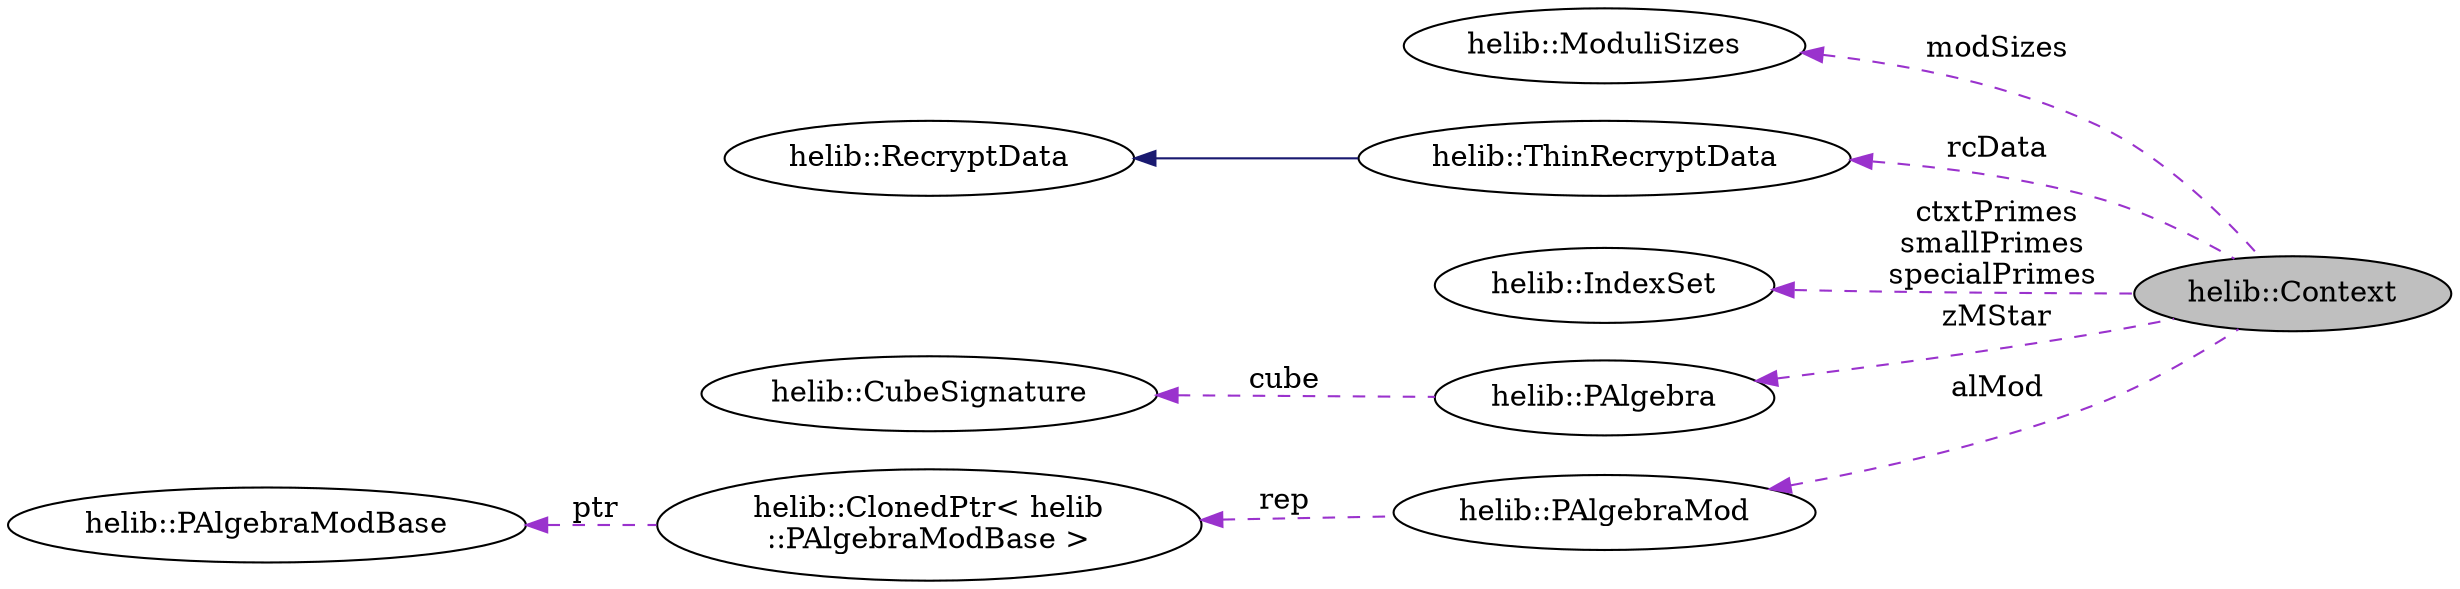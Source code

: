 digraph "helib::Context"
{
  rankdir="LR";
  N1 [label="helib::Context",color="black", fillcolor="grey75", style="filled", fontcolor="black"];
  N2 -> N1 [dir="back",color="darkorchid3",style="dashed",label=" modSizes" ];
  N2 [label="helib::ModuliSizes",color="black", fillcolor="white", style="filled",tooltip="A helper class to map required modulo-sizes to primeSets. "];
  N3 -> N1 [dir="back",color="darkorchid3",style="dashed",label=" rcData" ];
  N3 [label="helib::ThinRecryptData",color="black", fillcolor="white", style="filled",tooltip="Same as above, but for \"thin\" bootstrapping, where the slots are assumed to contain constants..."];
  N4 -> N3 [dir="back",color="midnightblue",style="solid"];
  N4 [label="helib::RecryptData",color="black", fillcolor="white", style="filled",tooltip="A structure to hold recryption-related data inside the Context. "];
  N5 -> N1 [dir="back",color="darkorchid3",style="dashed",label=" ctxtPrimes\nsmallPrimes\nspecialPrimes" ];
  N5 [label="helib::IndexSet",color="black", fillcolor="white", style="filled",tooltip="A dynamic set of non-negative integers. "];
  N6 -> N1 [dir="back",color="darkorchid3",style="dashed",label=" zMStar" ];
  N6 [label="helib::PAlgebra",color="black", fillcolor="white", style="filled",tooltip="The structure of (Z/mZ)* /(p) "];
  N7 -> N6 [dir="back",color="darkorchid3",style="dashed",label=" cube" ];
  N7 [label="helib::CubeSignature",color="black", fillcolor="white", style="filled",tooltip="Holds a vector of dimensions for a hypercube and some additional data. "];
  N8 -> N1 [dir="back",color="darkorchid3",style="dashed",label=" alMod" ];
  N8 [label="helib::PAlgebraMod",color="black", fillcolor="white", style="filled",tooltip="The structure of Z[X]/(Phi_m(X), p) "];
  N9 -> N8 [dir="back",color="darkorchid3",style="dashed",label=" rep" ];
  N9 [label="helib::ClonedPtr\< helib\l::PAlgebraModBase \>",color="black", fillcolor="white", style="filled"];
  N10 -> N9 [dir="back",color="darkorchid3",style="dashed",label=" ptr" ];
  N10 [label="helib::PAlgebraModBase",color="black", fillcolor="white", style="filled",tooltip="Virtual base class for PAlgebraMod. "];
}
